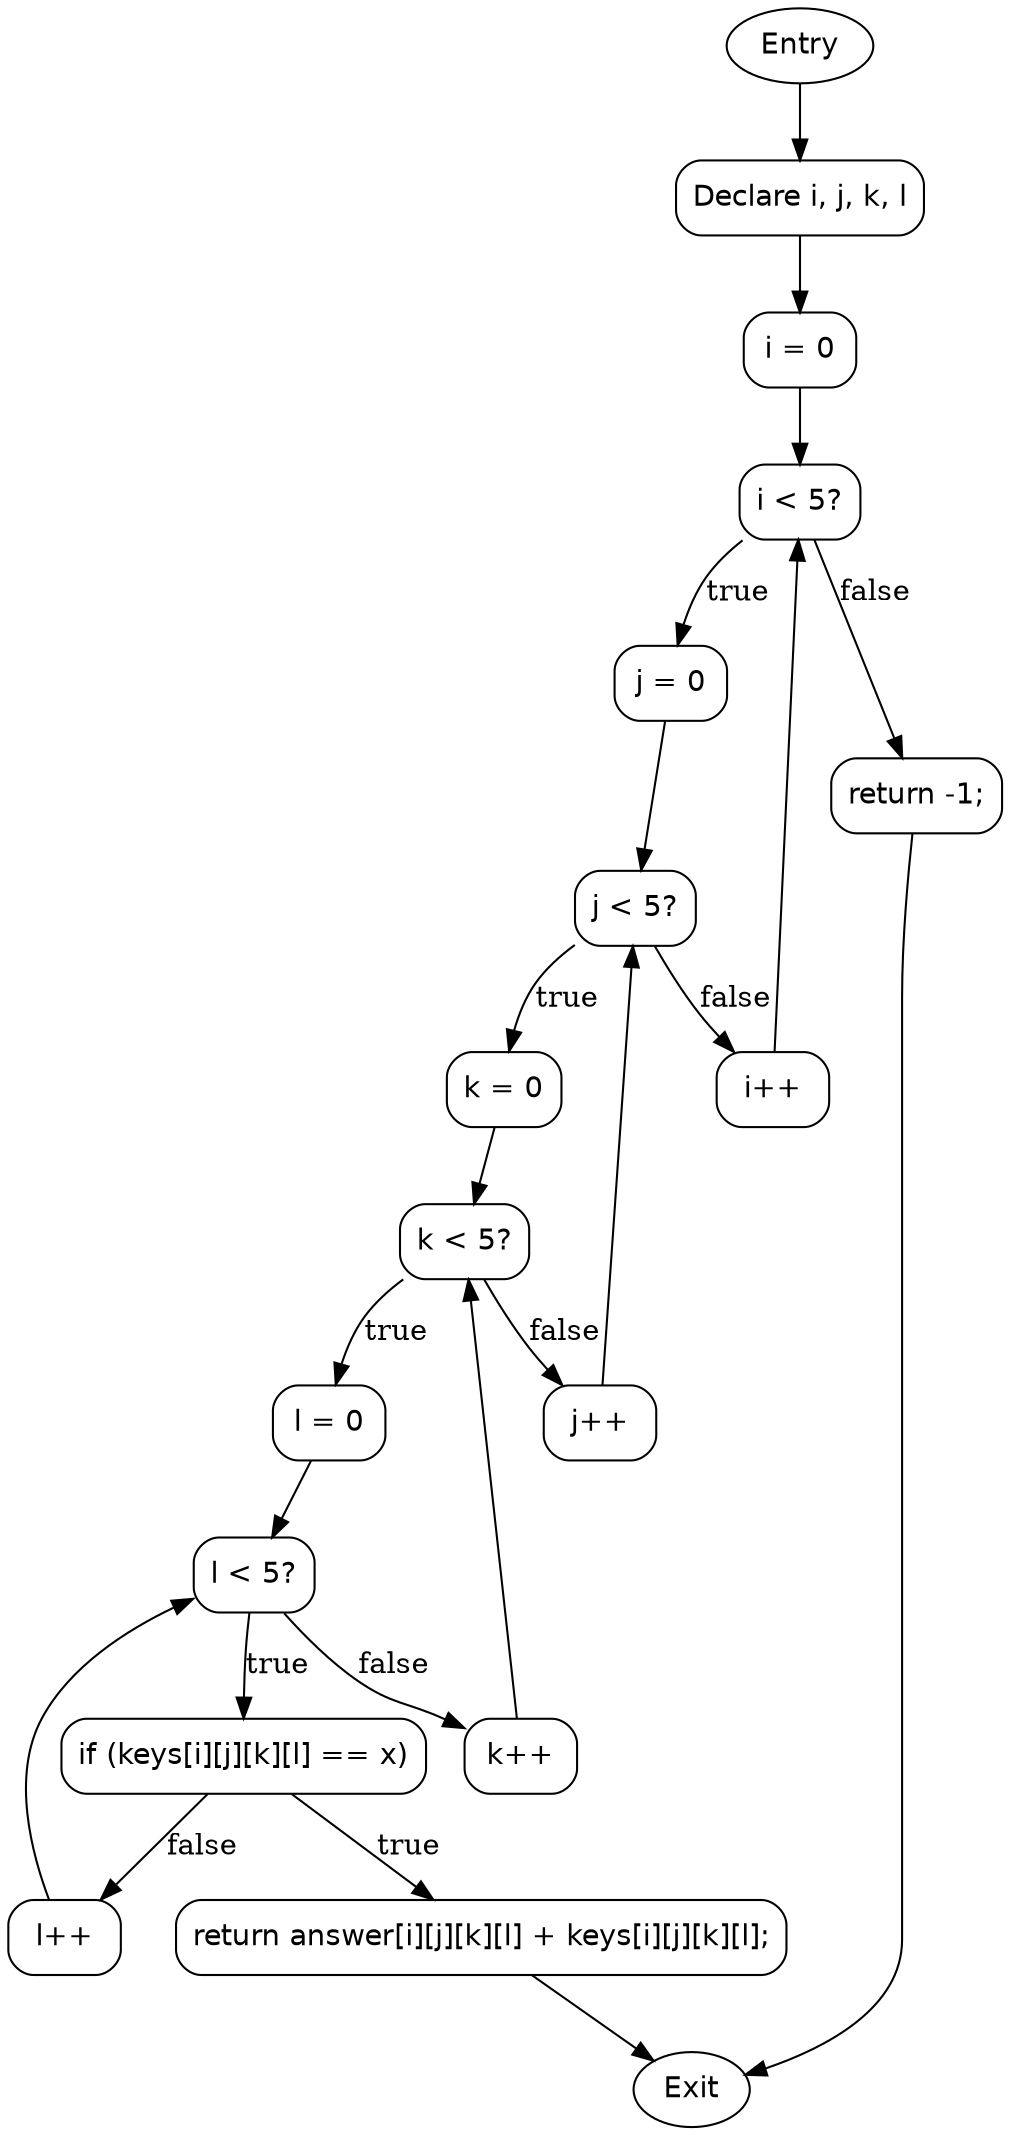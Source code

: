 digraph foo_CFG {
    node [shape=box, style=rounded, fontname="Helvetica"];
    entry [label="Entry", shape=ellipse];
    exit [label="Exit", shape=ellipse];
    B1 [label="Declare i, j, k, l"];
    B2 [label="i = 0"];
    B3 [label="i < 5?"];
    B4 [label="j = 0"];
    B5 [label="j < 5?"];
    B6 [label="k = 0"];
    B7 [label="k < 5?"];
    B8 [label="l = 0"];
    B9 [label="l < 5?"];
    B10 [label="if (keys[i][j][k][l] == x)"];
    B11 [label="return answer[i][j][k][l] + keys[i][j][k][l];"];
    B12 [label="l++"];
    B13 [label="k++"];
    B14 [label="j++"];
    B15 [label="i++"];
    B16 [label="return -1;"];

    entry -> B1;
    B1 -> B2;
    B2 -> B3;
    B3 -> B4 [label="true"];
    B3 -> B16 [label="false"];
    B4 -> B5;
    B5 -> B6 [label="true"];
    B5 -> B15 [label="false"];
    B6 -> B7;
    B7 -> B8 [label="true"];
    B7 -> B14 [label="false"];
    B8 -> B9;
    B9 -> B10 [label="true"];
    B9 -> B13 [label="false"];
    B10 -> B11 [label="true"];
    B10 -> B12 [label="false"];
    B12 -> B9;
    B13 -> B7;
    B14 -> B5;
    B15 -> B3;
    B11 -> exit;
    B16 -> exit;
}